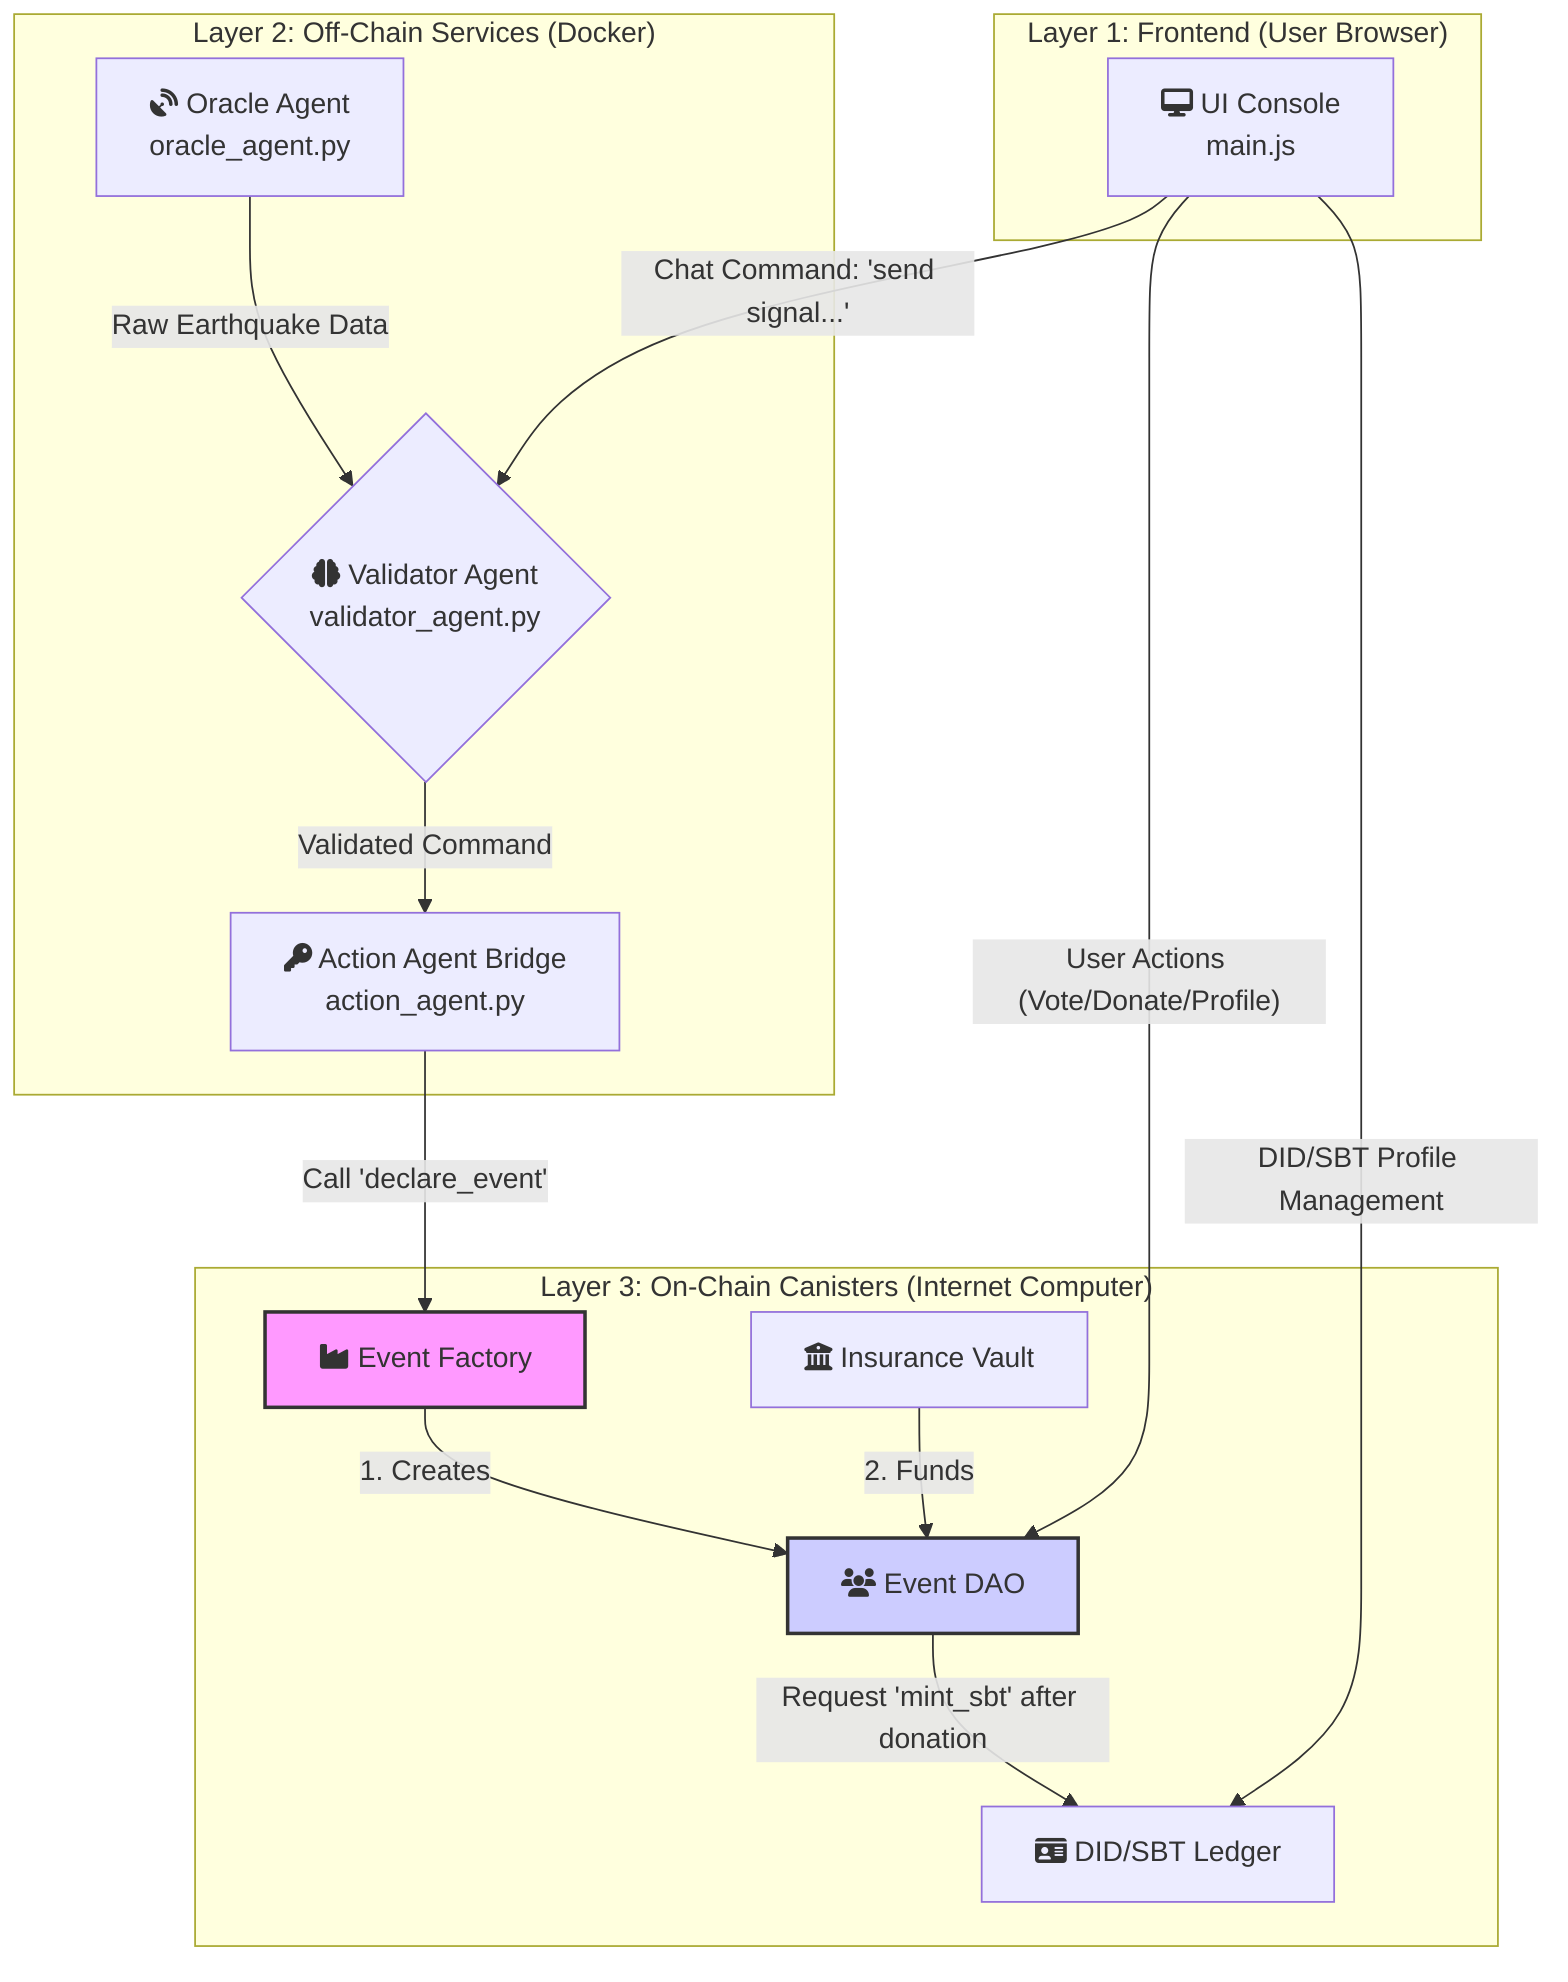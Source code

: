 graph TD
    subgraph "Layer 1: Frontend (User Browser)"
        A[<i class='fas fa-desktop'></i> UI Console <br> main.js]
    end

    subgraph "Layer 2: Off-Chain Services (Docker)"
        B[<i class='fas fa-satellite-dish'></i> Oracle Agent <br> oracle_agent.py] -- Raw Earthquake Data --> C{<i class='fas fa-brain'></i> Validator Agent <br> validator_agent.py}
        C -- Validated Command --> D[<i class='fas fa-key'></i> Action Agent Bridge <br> action_agent.py]
    end

    subgraph "Layer 3: On-Chain Canisters (Internet Computer)"
        style E fill:#f9f,stroke:#333,stroke-width:2px
        style G fill:#ccf,stroke:#333,stroke-width:2px
        E[<i class='fa fa-industry'></i> Event Factory] -- "1. Creates" --> G[<i class='fa fa-users'></i> Event DAO]
        H[<i class='fa fa-university'></i> Insurance Vault] -- "2. Funds" --> G
        I[<i class='fa fa-id-card'></i> DID/SBT Ledger]
    end

    %% Interaction Flow
    A -- "Chat Command: 'send signal...'" --> C
    A -- "User Actions (Vote/Donate/Profile)" --> G
    A -- "DID/SBT Profile Management" --> I
    D -- "Call 'declare_event'" --> E
    G -- "Request 'mint_sbt' after donation" --> I